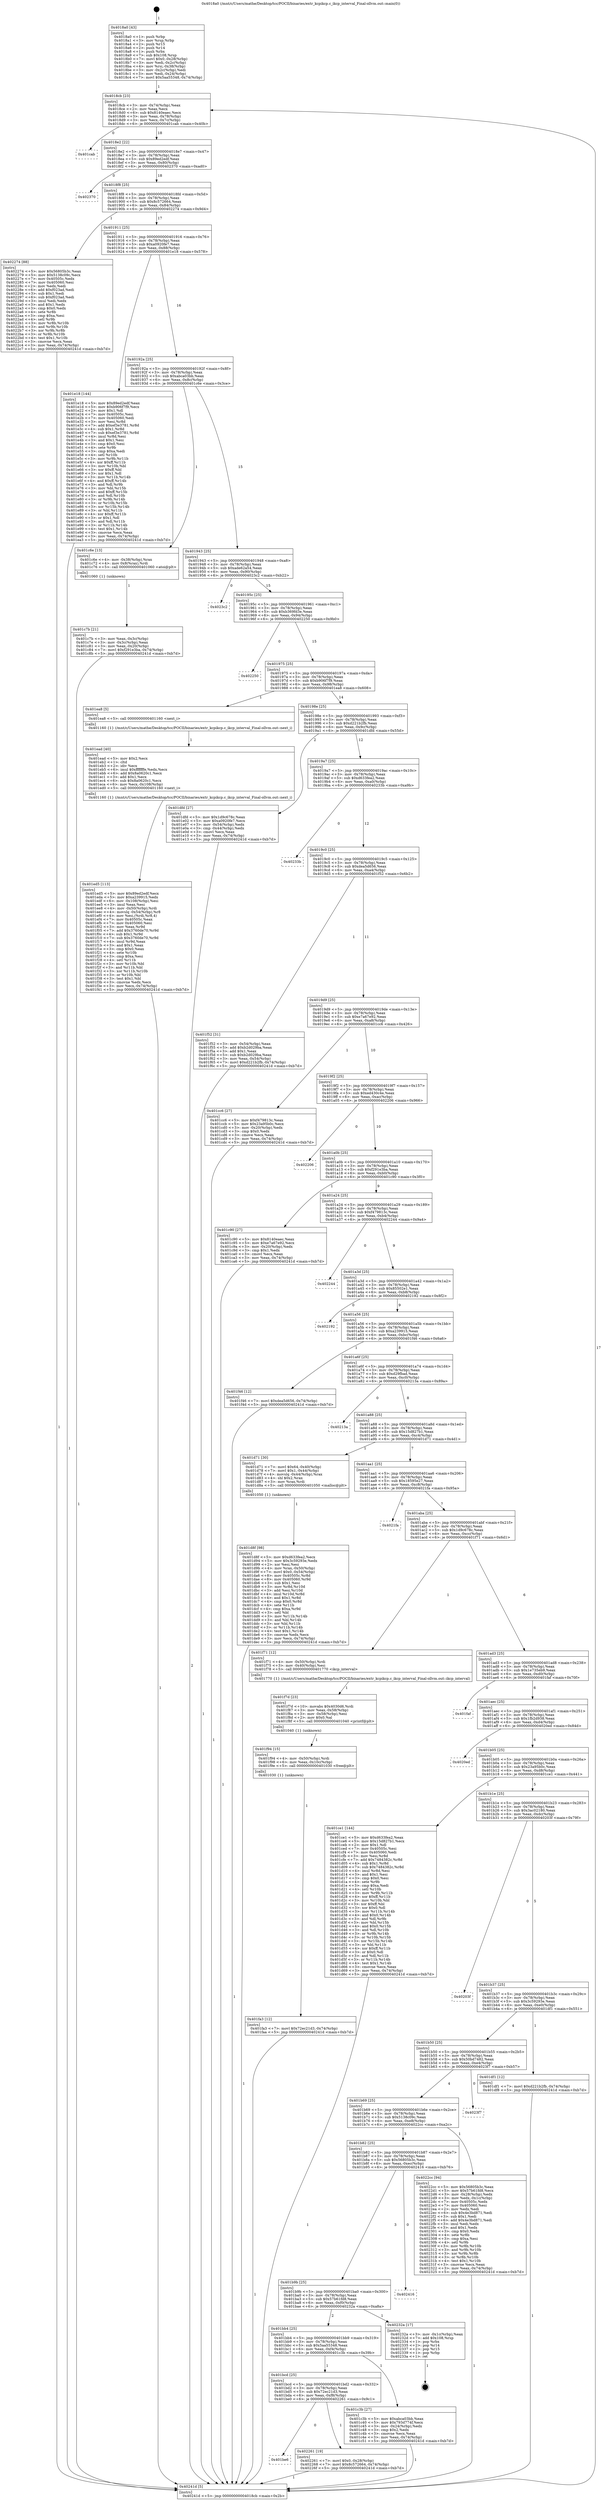 digraph "0x4018a0" {
  label = "0x4018a0 (/mnt/c/Users/mathe/Desktop/tcc/POCII/binaries/extr_kcpikcp.c_ikcp_interval_Final-ollvm.out::main(0))"
  labelloc = "t"
  node[shape=record]

  Entry [label="",width=0.3,height=0.3,shape=circle,fillcolor=black,style=filled]
  "0x4018cb" [label="{
     0x4018cb [23]\l
     | [instrs]\l
     &nbsp;&nbsp;0x4018cb \<+3\>: mov -0x74(%rbp),%eax\l
     &nbsp;&nbsp;0x4018ce \<+2\>: mov %eax,%ecx\l
     &nbsp;&nbsp;0x4018d0 \<+6\>: sub $0x8140eaec,%ecx\l
     &nbsp;&nbsp;0x4018d6 \<+3\>: mov %eax,-0x78(%rbp)\l
     &nbsp;&nbsp;0x4018d9 \<+3\>: mov %ecx,-0x7c(%rbp)\l
     &nbsp;&nbsp;0x4018dc \<+6\>: je 0000000000401cab \<main+0x40b\>\l
  }"]
  "0x401cab" [label="{
     0x401cab\l
  }", style=dashed]
  "0x4018e2" [label="{
     0x4018e2 [22]\l
     | [instrs]\l
     &nbsp;&nbsp;0x4018e2 \<+5\>: jmp 00000000004018e7 \<main+0x47\>\l
     &nbsp;&nbsp;0x4018e7 \<+3\>: mov -0x78(%rbp),%eax\l
     &nbsp;&nbsp;0x4018ea \<+5\>: sub $0x89ed2edf,%eax\l
     &nbsp;&nbsp;0x4018ef \<+3\>: mov %eax,-0x80(%rbp)\l
     &nbsp;&nbsp;0x4018f2 \<+6\>: je 0000000000402370 \<main+0xad0\>\l
  }"]
  Exit [label="",width=0.3,height=0.3,shape=circle,fillcolor=black,style=filled,peripheries=2]
  "0x402370" [label="{
     0x402370\l
  }", style=dashed]
  "0x4018f8" [label="{
     0x4018f8 [25]\l
     | [instrs]\l
     &nbsp;&nbsp;0x4018f8 \<+5\>: jmp 00000000004018fd \<main+0x5d\>\l
     &nbsp;&nbsp;0x4018fd \<+3\>: mov -0x78(%rbp),%eax\l
     &nbsp;&nbsp;0x401900 \<+5\>: sub $0x8c572664,%eax\l
     &nbsp;&nbsp;0x401905 \<+6\>: mov %eax,-0x84(%rbp)\l
     &nbsp;&nbsp;0x40190b \<+6\>: je 0000000000402274 \<main+0x9d4\>\l
  }"]
  "0x401be6" [label="{
     0x401be6\l
  }", style=dashed]
  "0x402274" [label="{
     0x402274 [88]\l
     | [instrs]\l
     &nbsp;&nbsp;0x402274 \<+5\>: mov $0x56805b3c,%eax\l
     &nbsp;&nbsp;0x402279 \<+5\>: mov $0x5138c09c,%ecx\l
     &nbsp;&nbsp;0x40227e \<+7\>: mov 0x40505c,%edx\l
     &nbsp;&nbsp;0x402285 \<+7\>: mov 0x405060,%esi\l
     &nbsp;&nbsp;0x40228c \<+2\>: mov %edx,%edi\l
     &nbsp;&nbsp;0x40228e \<+6\>: add $0xf023ad,%edi\l
     &nbsp;&nbsp;0x402294 \<+3\>: sub $0x1,%edi\l
     &nbsp;&nbsp;0x402297 \<+6\>: sub $0xf023ad,%edi\l
     &nbsp;&nbsp;0x40229d \<+3\>: imul %edi,%edx\l
     &nbsp;&nbsp;0x4022a0 \<+3\>: and $0x1,%edx\l
     &nbsp;&nbsp;0x4022a3 \<+3\>: cmp $0x0,%edx\l
     &nbsp;&nbsp;0x4022a6 \<+4\>: sete %r8b\l
     &nbsp;&nbsp;0x4022aa \<+3\>: cmp $0xa,%esi\l
     &nbsp;&nbsp;0x4022ad \<+4\>: setl %r9b\l
     &nbsp;&nbsp;0x4022b1 \<+3\>: mov %r8b,%r10b\l
     &nbsp;&nbsp;0x4022b4 \<+3\>: and %r9b,%r10b\l
     &nbsp;&nbsp;0x4022b7 \<+3\>: xor %r9b,%r8b\l
     &nbsp;&nbsp;0x4022ba \<+3\>: or %r8b,%r10b\l
     &nbsp;&nbsp;0x4022bd \<+4\>: test $0x1,%r10b\l
     &nbsp;&nbsp;0x4022c1 \<+3\>: cmovne %ecx,%eax\l
     &nbsp;&nbsp;0x4022c4 \<+3\>: mov %eax,-0x74(%rbp)\l
     &nbsp;&nbsp;0x4022c7 \<+5\>: jmp 000000000040241d \<main+0xb7d\>\l
  }"]
  "0x401911" [label="{
     0x401911 [25]\l
     | [instrs]\l
     &nbsp;&nbsp;0x401911 \<+5\>: jmp 0000000000401916 \<main+0x76\>\l
     &nbsp;&nbsp;0x401916 \<+3\>: mov -0x78(%rbp),%eax\l
     &nbsp;&nbsp;0x401919 \<+5\>: sub $0xa0920fe7,%eax\l
     &nbsp;&nbsp;0x40191e \<+6\>: mov %eax,-0x88(%rbp)\l
     &nbsp;&nbsp;0x401924 \<+6\>: je 0000000000401e18 \<main+0x578\>\l
  }"]
  "0x402261" [label="{
     0x402261 [19]\l
     | [instrs]\l
     &nbsp;&nbsp;0x402261 \<+7\>: movl $0x0,-0x28(%rbp)\l
     &nbsp;&nbsp;0x402268 \<+7\>: movl $0x8c572664,-0x74(%rbp)\l
     &nbsp;&nbsp;0x40226f \<+5\>: jmp 000000000040241d \<main+0xb7d\>\l
  }"]
  "0x401e18" [label="{
     0x401e18 [144]\l
     | [instrs]\l
     &nbsp;&nbsp;0x401e18 \<+5\>: mov $0x89ed2edf,%eax\l
     &nbsp;&nbsp;0x401e1d \<+5\>: mov $0xb906f7f9,%ecx\l
     &nbsp;&nbsp;0x401e22 \<+2\>: mov $0x1,%dl\l
     &nbsp;&nbsp;0x401e24 \<+7\>: mov 0x40505c,%esi\l
     &nbsp;&nbsp;0x401e2b \<+7\>: mov 0x405060,%edi\l
     &nbsp;&nbsp;0x401e32 \<+3\>: mov %esi,%r8d\l
     &nbsp;&nbsp;0x401e35 \<+7\>: add $0xef3e3781,%r8d\l
     &nbsp;&nbsp;0x401e3c \<+4\>: sub $0x1,%r8d\l
     &nbsp;&nbsp;0x401e40 \<+7\>: sub $0xef3e3781,%r8d\l
     &nbsp;&nbsp;0x401e47 \<+4\>: imul %r8d,%esi\l
     &nbsp;&nbsp;0x401e4b \<+3\>: and $0x1,%esi\l
     &nbsp;&nbsp;0x401e4e \<+3\>: cmp $0x0,%esi\l
     &nbsp;&nbsp;0x401e51 \<+4\>: sete %r9b\l
     &nbsp;&nbsp;0x401e55 \<+3\>: cmp $0xa,%edi\l
     &nbsp;&nbsp;0x401e58 \<+4\>: setl %r10b\l
     &nbsp;&nbsp;0x401e5c \<+3\>: mov %r9b,%r11b\l
     &nbsp;&nbsp;0x401e5f \<+4\>: xor $0xff,%r11b\l
     &nbsp;&nbsp;0x401e63 \<+3\>: mov %r10b,%bl\l
     &nbsp;&nbsp;0x401e66 \<+3\>: xor $0xff,%bl\l
     &nbsp;&nbsp;0x401e69 \<+3\>: xor $0x1,%dl\l
     &nbsp;&nbsp;0x401e6c \<+3\>: mov %r11b,%r14b\l
     &nbsp;&nbsp;0x401e6f \<+4\>: and $0xff,%r14b\l
     &nbsp;&nbsp;0x401e73 \<+3\>: and %dl,%r9b\l
     &nbsp;&nbsp;0x401e76 \<+3\>: mov %bl,%r15b\l
     &nbsp;&nbsp;0x401e79 \<+4\>: and $0xff,%r15b\l
     &nbsp;&nbsp;0x401e7d \<+3\>: and %dl,%r10b\l
     &nbsp;&nbsp;0x401e80 \<+3\>: or %r9b,%r14b\l
     &nbsp;&nbsp;0x401e83 \<+3\>: or %r10b,%r15b\l
     &nbsp;&nbsp;0x401e86 \<+3\>: xor %r15b,%r14b\l
     &nbsp;&nbsp;0x401e89 \<+3\>: or %bl,%r11b\l
     &nbsp;&nbsp;0x401e8c \<+4\>: xor $0xff,%r11b\l
     &nbsp;&nbsp;0x401e90 \<+3\>: or $0x1,%dl\l
     &nbsp;&nbsp;0x401e93 \<+3\>: and %dl,%r11b\l
     &nbsp;&nbsp;0x401e96 \<+3\>: or %r11b,%r14b\l
     &nbsp;&nbsp;0x401e99 \<+4\>: test $0x1,%r14b\l
     &nbsp;&nbsp;0x401e9d \<+3\>: cmovne %ecx,%eax\l
     &nbsp;&nbsp;0x401ea0 \<+3\>: mov %eax,-0x74(%rbp)\l
     &nbsp;&nbsp;0x401ea3 \<+5\>: jmp 000000000040241d \<main+0xb7d\>\l
  }"]
  "0x40192a" [label="{
     0x40192a [25]\l
     | [instrs]\l
     &nbsp;&nbsp;0x40192a \<+5\>: jmp 000000000040192f \<main+0x8f\>\l
     &nbsp;&nbsp;0x40192f \<+3\>: mov -0x78(%rbp),%eax\l
     &nbsp;&nbsp;0x401932 \<+5\>: sub $0xabca03bb,%eax\l
     &nbsp;&nbsp;0x401937 \<+6\>: mov %eax,-0x8c(%rbp)\l
     &nbsp;&nbsp;0x40193d \<+6\>: je 0000000000401c6e \<main+0x3ce\>\l
  }"]
  "0x401fa3" [label="{
     0x401fa3 [12]\l
     | [instrs]\l
     &nbsp;&nbsp;0x401fa3 \<+7\>: movl $0x72ec21d3,-0x74(%rbp)\l
     &nbsp;&nbsp;0x401faa \<+5\>: jmp 000000000040241d \<main+0xb7d\>\l
  }"]
  "0x401c6e" [label="{
     0x401c6e [13]\l
     | [instrs]\l
     &nbsp;&nbsp;0x401c6e \<+4\>: mov -0x38(%rbp),%rax\l
     &nbsp;&nbsp;0x401c72 \<+4\>: mov 0x8(%rax),%rdi\l
     &nbsp;&nbsp;0x401c76 \<+5\>: call 0000000000401060 \<atoi@plt\>\l
     | [calls]\l
     &nbsp;&nbsp;0x401060 \{1\} (unknown)\l
  }"]
  "0x401943" [label="{
     0x401943 [25]\l
     | [instrs]\l
     &nbsp;&nbsp;0x401943 \<+5\>: jmp 0000000000401948 \<main+0xa8\>\l
     &nbsp;&nbsp;0x401948 \<+3\>: mov -0x78(%rbp),%eax\l
     &nbsp;&nbsp;0x40194b \<+5\>: sub $0xade62a54,%eax\l
     &nbsp;&nbsp;0x401950 \<+6\>: mov %eax,-0x90(%rbp)\l
     &nbsp;&nbsp;0x401956 \<+6\>: je 00000000004023c2 \<main+0xb22\>\l
  }"]
  "0x401f94" [label="{
     0x401f94 [15]\l
     | [instrs]\l
     &nbsp;&nbsp;0x401f94 \<+4\>: mov -0x50(%rbp),%rdi\l
     &nbsp;&nbsp;0x401f98 \<+6\>: mov %eax,-0x10c(%rbp)\l
     &nbsp;&nbsp;0x401f9e \<+5\>: call 0000000000401030 \<free@plt\>\l
     | [calls]\l
     &nbsp;&nbsp;0x401030 \{1\} (unknown)\l
  }"]
  "0x4023c2" [label="{
     0x4023c2\l
  }", style=dashed]
  "0x40195c" [label="{
     0x40195c [25]\l
     | [instrs]\l
     &nbsp;&nbsp;0x40195c \<+5\>: jmp 0000000000401961 \<main+0xc1\>\l
     &nbsp;&nbsp;0x401961 \<+3\>: mov -0x78(%rbp),%eax\l
     &nbsp;&nbsp;0x401964 \<+5\>: sub $0xb369fd3e,%eax\l
     &nbsp;&nbsp;0x401969 \<+6\>: mov %eax,-0x94(%rbp)\l
     &nbsp;&nbsp;0x40196f \<+6\>: je 0000000000402250 \<main+0x9b0\>\l
  }"]
  "0x401f7d" [label="{
     0x401f7d [23]\l
     | [instrs]\l
     &nbsp;&nbsp;0x401f7d \<+10\>: movabs $0x4030d6,%rdi\l
     &nbsp;&nbsp;0x401f87 \<+3\>: mov %eax,-0x58(%rbp)\l
     &nbsp;&nbsp;0x401f8a \<+3\>: mov -0x58(%rbp),%esi\l
     &nbsp;&nbsp;0x401f8d \<+2\>: mov $0x0,%al\l
     &nbsp;&nbsp;0x401f8f \<+5\>: call 0000000000401040 \<printf@plt\>\l
     | [calls]\l
     &nbsp;&nbsp;0x401040 \{1\} (unknown)\l
  }"]
  "0x402250" [label="{
     0x402250\l
  }", style=dashed]
  "0x401975" [label="{
     0x401975 [25]\l
     | [instrs]\l
     &nbsp;&nbsp;0x401975 \<+5\>: jmp 000000000040197a \<main+0xda\>\l
     &nbsp;&nbsp;0x40197a \<+3\>: mov -0x78(%rbp),%eax\l
     &nbsp;&nbsp;0x40197d \<+5\>: sub $0xb906f7f9,%eax\l
     &nbsp;&nbsp;0x401982 \<+6\>: mov %eax,-0x98(%rbp)\l
     &nbsp;&nbsp;0x401988 \<+6\>: je 0000000000401ea8 \<main+0x608\>\l
  }"]
  "0x401ed5" [label="{
     0x401ed5 [113]\l
     | [instrs]\l
     &nbsp;&nbsp;0x401ed5 \<+5\>: mov $0x89ed2edf,%ecx\l
     &nbsp;&nbsp;0x401eda \<+5\>: mov $0xa239915,%edx\l
     &nbsp;&nbsp;0x401edf \<+6\>: mov -0x108(%rbp),%esi\l
     &nbsp;&nbsp;0x401ee5 \<+3\>: imul %eax,%esi\l
     &nbsp;&nbsp;0x401ee8 \<+4\>: mov -0x50(%rbp),%rdi\l
     &nbsp;&nbsp;0x401eec \<+4\>: movslq -0x54(%rbp),%r8\l
     &nbsp;&nbsp;0x401ef0 \<+4\>: mov %esi,(%rdi,%r8,4)\l
     &nbsp;&nbsp;0x401ef4 \<+7\>: mov 0x40505c,%eax\l
     &nbsp;&nbsp;0x401efb \<+7\>: mov 0x405060,%esi\l
     &nbsp;&nbsp;0x401f02 \<+3\>: mov %eax,%r9d\l
     &nbsp;&nbsp;0x401f05 \<+7\>: add $0x3760de70,%r9d\l
     &nbsp;&nbsp;0x401f0c \<+4\>: sub $0x1,%r9d\l
     &nbsp;&nbsp;0x401f10 \<+7\>: sub $0x3760de70,%r9d\l
     &nbsp;&nbsp;0x401f17 \<+4\>: imul %r9d,%eax\l
     &nbsp;&nbsp;0x401f1b \<+3\>: and $0x1,%eax\l
     &nbsp;&nbsp;0x401f1e \<+3\>: cmp $0x0,%eax\l
     &nbsp;&nbsp;0x401f21 \<+4\>: sete %r10b\l
     &nbsp;&nbsp;0x401f25 \<+3\>: cmp $0xa,%esi\l
     &nbsp;&nbsp;0x401f28 \<+4\>: setl %r11b\l
     &nbsp;&nbsp;0x401f2c \<+3\>: mov %r10b,%bl\l
     &nbsp;&nbsp;0x401f2f \<+3\>: and %r11b,%bl\l
     &nbsp;&nbsp;0x401f32 \<+3\>: xor %r11b,%r10b\l
     &nbsp;&nbsp;0x401f35 \<+3\>: or %r10b,%bl\l
     &nbsp;&nbsp;0x401f38 \<+3\>: test $0x1,%bl\l
     &nbsp;&nbsp;0x401f3b \<+3\>: cmovne %edx,%ecx\l
     &nbsp;&nbsp;0x401f3e \<+3\>: mov %ecx,-0x74(%rbp)\l
     &nbsp;&nbsp;0x401f41 \<+5\>: jmp 000000000040241d \<main+0xb7d\>\l
  }"]
  "0x401ea8" [label="{
     0x401ea8 [5]\l
     | [instrs]\l
     &nbsp;&nbsp;0x401ea8 \<+5\>: call 0000000000401160 \<next_i\>\l
     | [calls]\l
     &nbsp;&nbsp;0x401160 \{1\} (/mnt/c/Users/mathe/Desktop/tcc/POCII/binaries/extr_kcpikcp.c_ikcp_interval_Final-ollvm.out::next_i)\l
  }"]
  "0x40198e" [label="{
     0x40198e [25]\l
     | [instrs]\l
     &nbsp;&nbsp;0x40198e \<+5\>: jmp 0000000000401993 \<main+0xf3\>\l
     &nbsp;&nbsp;0x401993 \<+3\>: mov -0x78(%rbp),%eax\l
     &nbsp;&nbsp;0x401996 \<+5\>: sub $0xd221b2fb,%eax\l
     &nbsp;&nbsp;0x40199b \<+6\>: mov %eax,-0x9c(%rbp)\l
     &nbsp;&nbsp;0x4019a1 \<+6\>: je 0000000000401dfd \<main+0x55d\>\l
  }"]
  "0x401ead" [label="{
     0x401ead [40]\l
     | [instrs]\l
     &nbsp;&nbsp;0x401ead \<+5\>: mov $0x2,%ecx\l
     &nbsp;&nbsp;0x401eb2 \<+1\>: cltd\l
     &nbsp;&nbsp;0x401eb3 \<+2\>: idiv %ecx\l
     &nbsp;&nbsp;0x401eb5 \<+6\>: imul $0xfffffffe,%edx,%ecx\l
     &nbsp;&nbsp;0x401ebb \<+6\>: add $0x8a0620c1,%ecx\l
     &nbsp;&nbsp;0x401ec1 \<+3\>: add $0x1,%ecx\l
     &nbsp;&nbsp;0x401ec4 \<+6\>: sub $0x8a0620c1,%ecx\l
     &nbsp;&nbsp;0x401eca \<+6\>: mov %ecx,-0x108(%rbp)\l
     &nbsp;&nbsp;0x401ed0 \<+5\>: call 0000000000401160 \<next_i\>\l
     | [calls]\l
     &nbsp;&nbsp;0x401160 \{1\} (/mnt/c/Users/mathe/Desktop/tcc/POCII/binaries/extr_kcpikcp.c_ikcp_interval_Final-ollvm.out::next_i)\l
  }"]
  "0x401dfd" [label="{
     0x401dfd [27]\l
     | [instrs]\l
     &nbsp;&nbsp;0x401dfd \<+5\>: mov $0x1d9c678c,%eax\l
     &nbsp;&nbsp;0x401e02 \<+5\>: mov $0xa0920fe7,%ecx\l
     &nbsp;&nbsp;0x401e07 \<+3\>: mov -0x54(%rbp),%edx\l
     &nbsp;&nbsp;0x401e0a \<+3\>: cmp -0x44(%rbp),%edx\l
     &nbsp;&nbsp;0x401e0d \<+3\>: cmovl %ecx,%eax\l
     &nbsp;&nbsp;0x401e10 \<+3\>: mov %eax,-0x74(%rbp)\l
     &nbsp;&nbsp;0x401e13 \<+5\>: jmp 000000000040241d \<main+0xb7d\>\l
  }"]
  "0x4019a7" [label="{
     0x4019a7 [25]\l
     | [instrs]\l
     &nbsp;&nbsp;0x4019a7 \<+5\>: jmp 00000000004019ac \<main+0x10c\>\l
     &nbsp;&nbsp;0x4019ac \<+3\>: mov -0x78(%rbp),%eax\l
     &nbsp;&nbsp;0x4019af \<+5\>: sub $0xd633fea2,%eax\l
     &nbsp;&nbsp;0x4019b4 \<+6\>: mov %eax,-0xa0(%rbp)\l
     &nbsp;&nbsp;0x4019ba \<+6\>: je 000000000040233b \<main+0xa9b\>\l
  }"]
  "0x401d8f" [label="{
     0x401d8f [98]\l
     | [instrs]\l
     &nbsp;&nbsp;0x401d8f \<+5\>: mov $0xd633fea2,%ecx\l
     &nbsp;&nbsp;0x401d94 \<+5\>: mov $0x3c59293e,%edx\l
     &nbsp;&nbsp;0x401d99 \<+2\>: xor %esi,%esi\l
     &nbsp;&nbsp;0x401d9b \<+4\>: mov %rax,-0x50(%rbp)\l
     &nbsp;&nbsp;0x401d9f \<+7\>: movl $0x0,-0x54(%rbp)\l
     &nbsp;&nbsp;0x401da6 \<+8\>: mov 0x40505c,%r8d\l
     &nbsp;&nbsp;0x401dae \<+8\>: mov 0x405060,%r9d\l
     &nbsp;&nbsp;0x401db6 \<+3\>: sub $0x1,%esi\l
     &nbsp;&nbsp;0x401db9 \<+3\>: mov %r8d,%r10d\l
     &nbsp;&nbsp;0x401dbc \<+3\>: add %esi,%r10d\l
     &nbsp;&nbsp;0x401dbf \<+4\>: imul %r10d,%r8d\l
     &nbsp;&nbsp;0x401dc3 \<+4\>: and $0x1,%r8d\l
     &nbsp;&nbsp;0x401dc7 \<+4\>: cmp $0x0,%r8d\l
     &nbsp;&nbsp;0x401dcb \<+4\>: sete %r11b\l
     &nbsp;&nbsp;0x401dcf \<+4\>: cmp $0xa,%r9d\l
     &nbsp;&nbsp;0x401dd3 \<+3\>: setl %bl\l
     &nbsp;&nbsp;0x401dd6 \<+3\>: mov %r11b,%r14b\l
     &nbsp;&nbsp;0x401dd9 \<+3\>: and %bl,%r14b\l
     &nbsp;&nbsp;0x401ddc \<+3\>: xor %bl,%r11b\l
     &nbsp;&nbsp;0x401ddf \<+3\>: or %r11b,%r14b\l
     &nbsp;&nbsp;0x401de2 \<+4\>: test $0x1,%r14b\l
     &nbsp;&nbsp;0x401de6 \<+3\>: cmovne %edx,%ecx\l
     &nbsp;&nbsp;0x401de9 \<+3\>: mov %ecx,-0x74(%rbp)\l
     &nbsp;&nbsp;0x401dec \<+5\>: jmp 000000000040241d \<main+0xb7d\>\l
  }"]
  "0x40233b" [label="{
     0x40233b\l
  }", style=dashed]
  "0x4019c0" [label="{
     0x4019c0 [25]\l
     | [instrs]\l
     &nbsp;&nbsp;0x4019c0 \<+5\>: jmp 00000000004019c5 \<main+0x125\>\l
     &nbsp;&nbsp;0x4019c5 \<+3\>: mov -0x78(%rbp),%eax\l
     &nbsp;&nbsp;0x4019c8 \<+5\>: sub $0xdea5d656,%eax\l
     &nbsp;&nbsp;0x4019cd \<+6\>: mov %eax,-0xa4(%rbp)\l
     &nbsp;&nbsp;0x4019d3 \<+6\>: je 0000000000401f52 \<main+0x6b2\>\l
  }"]
  "0x401c7b" [label="{
     0x401c7b [21]\l
     | [instrs]\l
     &nbsp;&nbsp;0x401c7b \<+3\>: mov %eax,-0x3c(%rbp)\l
     &nbsp;&nbsp;0x401c7e \<+3\>: mov -0x3c(%rbp),%eax\l
     &nbsp;&nbsp;0x401c81 \<+3\>: mov %eax,-0x20(%rbp)\l
     &nbsp;&nbsp;0x401c84 \<+7\>: movl $0xf291e3ba,-0x74(%rbp)\l
     &nbsp;&nbsp;0x401c8b \<+5\>: jmp 000000000040241d \<main+0xb7d\>\l
  }"]
  "0x401f52" [label="{
     0x401f52 [31]\l
     | [instrs]\l
     &nbsp;&nbsp;0x401f52 \<+3\>: mov -0x54(%rbp),%eax\l
     &nbsp;&nbsp;0x401f55 \<+5\>: add $0xb2d029ba,%eax\l
     &nbsp;&nbsp;0x401f5a \<+3\>: add $0x1,%eax\l
     &nbsp;&nbsp;0x401f5d \<+5\>: sub $0xb2d029ba,%eax\l
     &nbsp;&nbsp;0x401f62 \<+3\>: mov %eax,-0x54(%rbp)\l
     &nbsp;&nbsp;0x401f65 \<+7\>: movl $0xd221b2fb,-0x74(%rbp)\l
     &nbsp;&nbsp;0x401f6c \<+5\>: jmp 000000000040241d \<main+0xb7d\>\l
  }"]
  "0x4019d9" [label="{
     0x4019d9 [25]\l
     | [instrs]\l
     &nbsp;&nbsp;0x4019d9 \<+5\>: jmp 00000000004019de \<main+0x13e\>\l
     &nbsp;&nbsp;0x4019de \<+3\>: mov -0x78(%rbp),%eax\l
     &nbsp;&nbsp;0x4019e1 \<+5\>: sub $0xe7a67e92,%eax\l
     &nbsp;&nbsp;0x4019e6 \<+6\>: mov %eax,-0xa8(%rbp)\l
     &nbsp;&nbsp;0x4019ec \<+6\>: je 0000000000401cc6 \<main+0x426\>\l
  }"]
  "0x4018a0" [label="{
     0x4018a0 [43]\l
     | [instrs]\l
     &nbsp;&nbsp;0x4018a0 \<+1\>: push %rbp\l
     &nbsp;&nbsp;0x4018a1 \<+3\>: mov %rsp,%rbp\l
     &nbsp;&nbsp;0x4018a4 \<+2\>: push %r15\l
     &nbsp;&nbsp;0x4018a6 \<+2\>: push %r14\l
     &nbsp;&nbsp;0x4018a8 \<+1\>: push %rbx\l
     &nbsp;&nbsp;0x4018a9 \<+7\>: sub $0x108,%rsp\l
     &nbsp;&nbsp;0x4018b0 \<+7\>: movl $0x0,-0x28(%rbp)\l
     &nbsp;&nbsp;0x4018b7 \<+3\>: mov %edi,-0x2c(%rbp)\l
     &nbsp;&nbsp;0x4018ba \<+4\>: mov %rsi,-0x38(%rbp)\l
     &nbsp;&nbsp;0x4018be \<+3\>: mov -0x2c(%rbp),%edi\l
     &nbsp;&nbsp;0x4018c1 \<+3\>: mov %edi,-0x24(%rbp)\l
     &nbsp;&nbsp;0x4018c4 \<+7\>: movl $0x5aa55348,-0x74(%rbp)\l
  }"]
  "0x401cc6" [label="{
     0x401cc6 [27]\l
     | [instrs]\l
     &nbsp;&nbsp;0x401cc6 \<+5\>: mov $0xf479813c,%eax\l
     &nbsp;&nbsp;0x401ccb \<+5\>: mov $0x23a95b0c,%ecx\l
     &nbsp;&nbsp;0x401cd0 \<+3\>: mov -0x20(%rbp),%edx\l
     &nbsp;&nbsp;0x401cd3 \<+3\>: cmp $0x0,%edx\l
     &nbsp;&nbsp;0x401cd6 \<+3\>: cmove %ecx,%eax\l
     &nbsp;&nbsp;0x401cd9 \<+3\>: mov %eax,-0x74(%rbp)\l
     &nbsp;&nbsp;0x401cdc \<+5\>: jmp 000000000040241d \<main+0xb7d\>\l
  }"]
  "0x4019f2" [label="{
     0x4019f2 [25]\l
     | [instrs]\l
     &nbsp;&nbsp;0x4019f2 \<+5\>: jmp 00000000004019f7 \<main+0x157\>\l
     &nbsp;&nbsp;0x4019f7 \<+3\>: mov -0x78(%rbp),%eax\l
     &nbsp;&nbsp;0x4019fa \<+5\>: sub $0xed430c4e,%eax\l
     &nbsp;&nbsp;0x4019ff \<+6\>: mov %eax,-0xac(%rbp)\l
     &nbsp;&nbsp;0x401a05 \<+6\>: je 0000000000402206 \<main+0x966\>\l
  }"]
  "0x40241d" [label="{
     0x40241d [5]\l
     | [instrs]\l
     &nbsp;&nbsp;0x40241d \<+5\>: jmp 00000000004018cb \<main+0x2b\>\l
  }"]
  "0x402206" [label="{
     0x402206\l
  }", style=dashed]
  "0x401a0b" [label="{
     0x401a0b [25]\l
     | [instrs]\l
     &nbsp;&nbsp;0x401a0b \<+5\>: jmp 0000000000401a10 \<main+0x170\>\l
     &nbsp;&nbsp;0x401a10 \<+3\>: mov -0x78(%rbp),%eax\l
     &nbsp;&nbsp;0x401a13 \<+5\>: sub $0xf291e3ba,%eax\l
     &nbsp;&nbsp;0x401a18 \<+6\>: mov %eax,-0xb0(%rbp)\l
     &nbsp;&nbsp;0x401a1e \<+6\>: je 0000000000401c90 \<main+0x3f0\>\l
  }"]
  "0x401bcd" [label="{
     0x401bcd [25]\l
     | [instrs]\l
     &nbsp;&nbsp;0x401bcd \<+5\>: jmp 0000000000401bd2 \<main+0x332\>\l
     &nbsp;&nbsp;0x401bd2 \<+3\>: mov -0x78(%rbp),%eax\l
     &nbsp;&nbsp;0x401bd5 \<+5\>: sub $0x72ec21d3,%eax\l
     &nbsp;&nbsp;0x401bda \<+6\>: mov %eax,-0xf8(%rbp)\l
     &nbsp;&nbsp;0x401be0 \<+6\>: je 0000000000402261 \<main+0x9c1\>\l
  }"]
  "0x401c90" [label="{
     0x401c90 [27]\l
     | [instrs]\l
     &nbsp;&nbsp;0x401c90 \<+5\>: mov $0x8140eaec,%eax\l
     &nbsp;&nbsp;0x401c95 \<+5\>: mov $0xe7a67e92,%ecx\l
     &nbsp;&nbsp;0x401c9a \<+3\>: mov -0x20(%rbp),%edx\l
     &nbsp;&nbsp;0x401c9d \<+3\>: cmp $0x1,%edx\l
     &nbsp;&nbsp;0x401ca0 \<+3\>: cmovl %ecx,%eax\l
     &nbsp;&nbsp;0x401ca3 \<+3\>: mov %eax,-0x74(%rbp)\l
     &nbsp;&nbsp;0x401ca6 \<+5\>: jmp 000000000040241d \<main+0xb7d\>\l
  }"]
  "0x401a24" [label="{
     0x401a24 [25]\l
     | [instrs]\l
     &nbsp;&nbsp;0x401a24 \<+5\>: jmp 0000000000401a29 \<main+0x189\>\l
     &nbsp;&nbsp;0x401a29 \<+3\>: mov -0x78(%rbp),%eax\l
     &nbsp;&nbsp;0x401a2c \<+5\>: sub $0xf479813c,%eax\l
     &nbsp;&nbsp;0x401a31 \<+6\>: mov %eax,-0xb4(%rbp)\l
     &nbsp;&nbsp;0x401a37 \<+6\>: je 0000000000402244 \<main+0x9a4\>\l
  }"]
  "0x401c3b" [label="{
     0x401c3b [27]\l
     | [instrs]\l
     &nbsp;&nbsp;0x401c3b \<+5\>: mov $0xabca03bb,%eax\l
     &nbsp;&nbsp;0x401c40 \<+5\>: mov $0x793d774f,%ecx\l
     &nbsp;&nbsp;0x401c45 \<+3\>: mov -0x24(%rbp),%edx\l
     &nbsp;&nbsp;0x401c48 \<+3\>: cmp $0x2,%edx\l
     &nbsp;&nbsp;0x401c4b \<+3\>: cmovne %ecx,%eax\l
     &nbsp;&nbsp;0x401c4e \<+3\>: mov %eax,-0x74(%rbp)\l
     &nbsp;&nbsp;0x401c51 \<+5\>: jmp 000000000040241d \<main+0xb7d\>\l
  }"]
  "0x402244" [label="{
     0x402244\l
  }", style=dashed]
  "0x401a3d" [label="{
     0x401a3d [25]\l
     | [instrs]\l
     &nbsp;&nbsp;0x401a3d \<+5\>: jmp 0000000000401a42 \<main+0x1a2\>\l
     &nbsp;&nbsp;0x401a42 \<+3\>: mov -0x78(%rbp),%eax\l
     &nbsp;&nbsp;0x401a45 \<+5\>: sub $0x85502e1,%eax\l
     &nbsp;&nbsp;0x401a4a \<+6\>: mov %eax,-0xb8(%rbp)\l
     &nbsp;&nbsp;0x401a50 \<+6\>: je 0000000000402192 \<main+0x8f2\>\l
  }"]
  "0x401bb4" [label="{
     0x401bb4 [25]\l
     | [instrs]\l
     &nbsp;&nbsp;0x401bb4 \<+5\>: jmp 0000000000401bb9 \<main+0x319\>\l
     &nbsp;&nbsp;0x401bb9 \<+3\>: mov -0x78(%rbp),%eax\l
     &nbsp;&nbsp;0x401bbc \<+5\>: sub $0x5aa55348,%eax\l
     &nbsp;&nbsp;0x401bc1 \<+6\>: mov %eax,-0xf4(%rbp)\l
     &nbsp;&nbsp;0x401bc7 \<+6\>: je 0000000000401c3b \<main+0x39b\>\l
  }"]
  "0x402192" [label="{
     0x402192\l
  }", style=dashed]
  "0x401a56" [label="{
     0x401a56 [25]\l
     | [instrs]\l
     &nbsp;&nbsp;0x401a56 \<+5\>: jmp 0000000000401a5b \<main+0x1bb\>\l
     &nbsp;&nbsp;0x401a5b \<+3\>: mov -0x78(%rbp),%eax\l
     &nbsp;&nbsp;0x401a5e \<+5\>: sub $0xa239915,%eax\l
     &nbsp;&nbsp;0x401a63 \<+6\>: mov %eax,-0xbc(%rbp)\l
     &nbsp;&nbsp;0x401a69 \<+6\>: je 0000000000401f46 \<main+0x6a6\>\l
  }"]
  "0x40232a" [label="{
     0x40232a [17]\l
     | [instrs]\l
     &nbsp;&nbsp;0x40232a \<+3\>: mov -0x1c(%rbp),%eax\l
     &nbsp;&nbsp;0x40232d \<+7\>: add $0x108,%rsp\l
     &nbsp;&nbsp;0x402334 \<+1\>: pop %rbx\l
     &nbsp;&nbsp;0x402335 \<+2\>: pop %r14\l
     &nbsp;&nbsp;0x402337 \<+2\>: pop %r15\l
     &nbsp;&nbsp;0x402339 \<+1\>: pop %rbp\l
     &nbsp;&nbsp;0x40233a \<+1\>: ret\l
  }"]
  "0x401f46" [label="{
     0x401f46 [12]\l
     | [instrs]\l
     &nbsp;&nbsp;0x401f46 \<+7\>: movl $0xdea5d656,-0x74(%rbp)\l
     &nbsp;&nbsp;0x401f4d \<+5\>: jmp 000000000040241d \<main+0xb7d\>\l
  }"]
  "0x401a6f" [label="{
     0x401a6f [25]\l
     | [instrs]\l
     &nbsp;&nbsp;0x401a6f \<+5\>: jmp 0000000000401a74 \<main+0x1d4\>\l
     &nbsp;&nbsp;0x401a74 \<+3\>: mov -0x78(%rbp),%eax\l
     &nbsp;&nbsp;0x401a77 \<+5\>: sub $0xd29fbad,%eax\l
     &nbsp;&nbsp;0x401a7c \<+6\>: mov %eax,-0xc0(%rbp)\l
     &nbsp;&nbsp;0x401a82 \<+6\>: je 000000000040213a \<main+0x89a\>\l
  }"]
  "0x401b9b" [label="{
     0x401b9b [25]\l
     | [instrs]\l
     &nbsp;&nbsp;0x401b9b \<+5\>: jmp 0000000000401ba0 \<main+0x300\>\l
     &nbsp;&nbsp;0x401ba0 \<+3\>: mov -0x78(%rbp),%eax\l
     &nbsp;&nbsp;0x401ba3 \<+5\>: sub $0x57b61fd8,%eax\l
     &nbsp;&nbsp;0x401ba8 \<+6\>: mov %eax,-0xf0(%rbp)\l
     &nbsp;&nbsp;0x401bae \<+6\>: je 000000000040232a \<main+0xa8a\>\l
  }"]
  "0x40213a" [label="{
     0x40213a\l
  }", style=dashed]
  "0x401a88" [label="{
     0x401a88 [25]\l
     | [instrs]\l
     &nbsp;&nbsp;0x401a88 \<+5\>: jmp 0000000000401a8d \<main+0x1ed\>\l
     &nbsp;&nbsp;0x401a8d \<+3\>: mov -0x78(%rbp),%eax\l
     &nbsp;&nbsp;0x401a90 \<+5\>: sub $0x15d827b1,%eax\l
     &nbsp;&nbsp;0x401a95 \<+6\>: mov %eax,-0xc4(%rbp)\l
     &nbsp;&nbsp;0x401a9b \<+6\>: je 0000000000401d71 \<main+0x4d1\>\l
  }"]
  "0x402416" [label="{
     0x402416\l
  }", style=dashed]
  "0x401d71" [label="{
     0x401d71 [30]\l
     | [instrs]\l
     &nbsp;&nbsp;0x401d71 \<+7\>: movl $0x64,-0x40(%rbp)\l
     &nbsp;&nbsp;0x401d78 \<+7\>: movl $0x1,-0x44(%rbp)\l
     &nbsp;&nbsp;0x401d7f \<+4\>: movslq -0x44(%rbp),%rax\l
     &nbsp;&nbsp;0x401d83 \<+4\>: shl $0x2,%rax\l
     &nbsp;&nbsp;0x401d87 \<+3\>: mov %rax,%rdi\l
     &nbsp;&nbsp;0x401d8a \<+5\>: call 0000000000401050 \<malloc@plt\>\l
     | [calls]\l
     &nbsp;&nbsp;0x401050 \{1\} (unknown)\l
  }"]
  "0x401aa1" [label="{
     0x401aa1 [25]\l
     | [instrs]\l
     &nbsp;&nbsp;0x401aa1 \<+5\>: jmp 0000000000401aa6 \<main+0x206\>\l
     &nbsp;&nbsp;0x401aa6 \<+3\>: mov -0x78(%rbp),%eax\l
     &nbsp;&nbsp;0x401aa9 \<+5\>: sub $0x18595e27,%eax\l
     &nbsp;&nbsp;0x401aae \<+6\>: mov %eax,-0xc8(%rbp)\l
     &nbsp;&nbsp;0x401ab4 \<+6\>: je 00000000004021fa \<main+0x95a\>\l
  }"]
  "0x401b82" [label="{
     0x401b82 [25]\l
     | [instrs]\l
     &nbsp;&nbsp;0x401b82 \<+5\>: jmp 0000000000401b87 \<main+0x2e7\>\l
     &nbsp;&nbsp;0x401b87 \<+3\>: mov -0x78(%rbp),%eax\l
     &nbsp;&nbsp;0x401b8a \<+5\>: sub $0x56805b3c,%eax\l
     &nbsp;&nbsp;0x401b8f \<+6\>: mov %eax,-0xec(%rbp)\l
     &nbsp;&nbsp;0x401b95 \<+6\>: je 0000000000402416 \<main+0xb76\>\l
  }"]
  "0x4021fa" [label="{
     0x4021fa\l
  }", style=dashed]
  "0x401aba" [label="{
     0x401aba [25]\l
     | [instrs]\l
     &nbsp;&nbsp;0x401aba \<+5\>: jmp 0000000000401abf \<main+0x21f\>\l
     &nbsp;&nbsp;0x401abf \<+3\>: mov -0x78(%rbp),%eax\l
     &nbsp;&nbsp;0x401ac2 \<+5\>: sub $0x1d9c678c,%eax\l
     &nbsp;&nbsp;0x401ac7 \<+6\>: mov %eax,-0xcc(%rbp)\l
     &nbsp;&nbsp;0x401acd \<+6\>: je 0000000000401f71 \<main+0x6d1\>\l
  }"]
  "0x4022cc" [label="{
     0x4022cc [94]\l
     | [instrs]\l
     &nbsp;&nbsp;0x4022cc \<+5\>: mov $0x56805b3c,%eax\l
     &nbsp;&nbsp;0x4022d1 \<+5\>: mov $0x57b61fd8,%ecx\l
     &nbsp;&nbsp;0x4022d6 \<+3\>: mov -0x28(%rbp),%edx\l
     &nbsp;&nbsp;0x4022d9 \<+3\>: mov %edx,-0x1c(%rbp)\l
     &nbsp;&nbsp;0x4022dc \<+7\>: mov 0x40505c,%edx\l
     &nbsp;&nbsp;0x4022e3 \<+7\>: mov 0x405060,%esi\l
     &nbsp;&nbsp;0x4022ea \<+2\>: mov %edx,%edi\l
     &nbsp;&nbsp;0x4022ec \<+6\>: sub $0x4e3bd871,%edi\l
     &nbsp;&nbsp;0x4022f2 \<+3\>: sub $0x1,%edi\l
     &nbsp;&nbsp;0x4022f5 \<+6\>: add $0x4e3bd871,%edi\l
     &nbsp;&nbsp;0x4022fb \<+3\>: imul %edi,%edx\l
     &nbsp;&nbsp;0x4022fe \<+3\>: and $0x1,%edx\l
     &nbsp;&nbsp;0x402301 \<+3\>: cmp $0x0,%edx\l
     &nbsp;&nbsp;0x402304 \<+4\>: sete %r8b\l
     &nbsp;&nbsp;0x402308 \<+3\>: cmp $0xa,%esi\l
     &nbsp;&nbsp;0x40230b \<+4\>: setl %r9b\l
     &nbsp;&nbsp;0x40230f \<+3\>: mov %r8b,%r10b\l
     &nbsp;&nbsp;0x402312 \<+3\>: and %r9b,%r10b\l
     &nbsp;&nbsp;0x402315 \<+3\>: xor %r9b,%r8b\l
     &nbsp;&nbsp;0x402318 \<+3\>: or %r8b,%r10b\l
     &nbsp;&nbsp;0x40231b \<+4\>: test $0x1,%r10b\l
     &nbsp;&nbsp;0x40231f \<+3\>: cmovne %ecx,%eax\l
     &nbsp;&nbsp;0x402322 \<+3\>: mov %eax,-0x74(%rbp)\l
     &nbsp;&nbsp;0x402325 \<+5\>: jmp 000000000040241d \<main+0xb7d\>\l
  }"]
  "0x401f71" [label="{
     0x401f71 [12]\l
     | [instrs]\l
     &nbsp;&nbsp;0x401f71 \<+4\>: mov -0x50(%rbp),%rdi\l
     &nbsp;&nbsp;0x401f75 \<+3\>: mov -0x40(%rbp),%esi\l
     &nbsp;&nbsp;0x401f78 \<+5\>: call 0000000000401770 \<ikcp_interval\>\l
     | [calls]\l
     &nbsp;&nbsp;0x401770 \{1\} (/mnt/c/Users/mathe/Desktop/tcc/POCII/binaries/extr_kcpikcp.c_ikcp_interval_Final-ollvm.out::ikcp_interval)\l
  }"]
  "0x401ad3" [label="{
     0x401ad3 [25]\l
     | [instrs]\l
     &nbsp;&nbsp;0x401ad3 \<+5\>: jmp 0000000000401ad8 \<main+0x238\>\l
     &nbsp;&nbsp;0x401ad8 \<+3\>: mov -0x78(%rbp),%eax\l
     &nbsp;&nbsp;0x401adb \<+5\>: sub $0x1e735eb9,%eax\l
     &nbsp;&nbsp;0x401ae0 \<+6\>: mov %eax,-0xd0(%rbp)\l
     &nbsp;&nbsp;0x401ae6 \<+6\>: je 0000000000401faf \<main+0x70f\>\l
  }"]
  "0x401b69" [label="{
     0x401b69 [25]\l
     | [instrs]\l
     &nbsp;&nbsp;0x401b69 \<+5\>: jmp 0000000000401b6e \<main+0x2ce\>\l
     &nbsp;&nbsp;0x401b6e \<+3\>: mov -0x78(%rbp),%eax\l
     &nbsp;&nbsp;0x401b71 \<+5\>: sub $0x5138c09c,%eax\l
     &nbsp;&nbsp;0x401b76 \<+6\>: mov %eax,-0xe8(%rbp)\l
     &nbsp;&nbsp;0x401b7c \<+6\>: je 00000000004022cc \<main+0xa2c\>\l
  }"]
  "0x401faf" [label="{
     0x401faf\l
  }", style=dashed]
  "0x401aec" [label="{
     0x401aec [25]\l
     | [instrs]\l
     &nbsp;&nbsp;0x401aec \<+5\>: jmp 0000000000401af1 \<main+0x251\>\l
     &nbsp;&nbsp;0x401af1 \<+3\>: mov -0x78(%rbp),%eax\l
     &nbsp;&nbsp;0x401af4 \<+5\>: sub $0x1fb2d938,%eax\l
     &nbsp;&nbsp;0x401af9 \<+6\>: mov %eax,-0xd4(%rbp)\l
     &nbsp;&nbsp;0x401aff \<+6\>: je 00000000004020ed \<main+0x84d\>\l
  }"]
  "0x4023f7" [label="{
     0x4023f7\l
  }", style=dashed]
  "0x4020ed" [label="{
     0x4020ed\l
  }", style=dashed]
  "0x401b05" [label="{
     0x401b05 [25]\l
     | [instrs]\l
     &nbsp;&nbsp;0x401b05 \<+5\>: jmp 0000000000401b0a \<main+0x26a\>\l
     &nbsp;&nbsp;0x401b0a \<+3\>: mov -0x78(%rbp),%eax\l
     &nbsp;&nbsp;0x401b0d \<+5\>: sub $0x23a95b0c,%eax\l
     &nbsp;&nbsp;0x401b12 \<+6\>: mov %eax,-0xd8(%rbp)\l
     &nbsp;&nbsp;0x401b18 \<+6\>: je 0000000000401ce1 \<main+0x441\>\l
  }"]
  "0x401b50" [label="{
     0x401b50 [25]\l
     | [instrs]\l
     &nbsp;&nbsp;0x401b50 \<+5\>: jmp 0000000000401b55 \<main+0x2b5\>\l
     &nbsp;&nbsp;0x401b55 \<+3\>: mov -0x78(%rbp),%eax\l
     &nbsp;&nbsp;0x401b58 \<+5\>: sub $0x50bd7482,%eax\l
     &nbsp;&nbsp;0x401b5d \<+6\>: mov %eax,-0xe4(%rbp)\l
     &nbsp;&nbsp;0x401b63 \<+6\>: je 00000000004023f7 \<main+0xb57\>\l
  }"]
  "0x401ce1" [label="{
     0x401ce1 [144]\l
     | [instrs]\l
     &nbsp;&nbsp;0x401ce1 \<+5\>: mov $0xd633fea2,%eax\l
     &nbsp;&nbsp;0x401ce6 \<+5\>: mov $0x15d827b1,%ecx\l
     &nbsp;&nbsp;0x401ceb \<+2\>: mov $0x1,%dl\l
     &nbsp;&nbsp;0x401ced \<+7\>: mov 0x40505c,%esi\l
     &nbsp;&nbsp;0x401cf4 \<+7\>: mov 0x405060,%edi\l
     &nbsp;&nbsp;0x401cfb \<+3\>: mov %esi,%r8d\l
     &nbsp;&nbsp;0x401cfe \<+7\>: add $0x7484382c,%r8d\l
     &nbsp;&nbsp;0x401d05 \<+4\>: sub $0x1,%r8d\l
     &nbsp;&nbsp;0x401d09 \<+7\>: sub $0x7484382c,%r8d\l
     &nbsp;&nbsp;0x401d10 \<+4\>: imul %r8d,%esi\l
     &nbsp;&nbsp;0x401d14 \<+3\>: and $0x1,%esi\l
     &nbsp;&nbsp;0x401d17 \<+3\>: cmp $0x0,%esi\l
     &nbsp;&nbsp;0x401d1a \<+4\>: sete %r9b\l
     &nbsp;&nbsp;0x401d1e \<+3\>: cmp $0xa,%edi\l
     &nbsp;&nbsp;0x401d21 \<+4\>: setl %r10b\l
     &nbsp;&nbsp;0x401d25 \<+3\>: mov %r9b,%r11b\l
     &nbsp;&nbsp;0x401d28 \<+4\>: xor $0xff,%r11b\l
     &nbsp;&nbsp;0x401d2c \<+3\>: mov %r10b,%bl\l
     &nbsp;&nbsp;0x401d2f \<+3\>: xor $0xff,%bl\l
     &nbsp;&nbsp;0x401d32 \<+3\>: xor $0x0,%dl\l
     &nbsp;&nbsp;0x401d35 \<+3\>: mov %r11b,%r14b\l
     &nbsp;&nbsp;0x401d38 \<+4\>: and $0x0,%r14b\l
     &nbsp;&nbsp;0x401d3c \<+3\>: and %dl,%r9b\l
     &nbsp;&nbsp;0x401d3f \<+3\>: mov %bl,%r15b\l
     &nbsp;&nbsp;0x401d42 \<+4\>: and $0x0,%r15b\l
     &nbsp;&nbsp;0x401d46 \<+3\>: and %dl,%r10b\l
     &nbsp;&nbsp;0x401d49 \<+3\>: or %r9b,%r14b\l
     &nbsp;&nbsp;0x401d4c \<+3\>: or %r10b,%r15b\l
     &nbsp;&nbsp;0x401d4f \<+3\>: xor %r15b,%r14b\l
     &nbsp;&nbsp;0x401d52 \<+3\>: or %bl,%r11b\l
     &nbsp;&nbsp;0x401d55 \<+4\>: xor $0xff,%r11b\l
     &nbsp;&nbsp;0x401d59 \<+3\>: or $0x0,%dl\l
     &nbsp;&nbsp;0x401d5c \<+3\>: and %dl,%r11b\l
     &nbsp;&nbsp;0x401d5f \<+3\>: or %r11b,%r14b\l
     &nbsp;&nbsp;0x401d62 \<+4\>: test $0x1,%r14b\l
     &nbsp;&nbsp;0x401d66 \<+3\>: cmovne %ecx,%eax\l
     &nbsp;&nbsp;0x401d69 \<+3\>: mov %eax,-0x74(%rbp)\l
     &nbsp;&nbsp;0x401d6c \<+5\>: jmp 000000000040241d \<main+0xb7d\>\l
  }"]
  "0x401b1e" [label="{
     0x401b1e [25]\l
     | [instrs]\l
     &nbsp;&nbsp;0x401b1e \<+5\>: jmp 0000000000401b23 \<main+0x283\>\l
     &nbsp;&nbsp;0x401b23 \<+3\>: mov -0x78(%rbp),%eax\l
     &nbsp;&nbsp;0x401b26 \<+5\>: sub $0x3ac02180,%eax\l
     &nbsp;&nbsp;0x401b2b \<+6\>: mov %eax,-0xdc(%rbp)\l
     &nbsp;&nbsp;0x401b31 \<+6\>: je 000000000040203f \<main+0x79f\>\l
  }"]
  "0x401df1" [label="{
     0x401df1 [12]\l
     | [instrs]\l
     &nbsp;&nbsp;0x401df1 \<+7\>: movl $0xd221b2fb,-0x74(%rbp)\l
     &nbsp;&nbsp;0x401df8 \<+5\>: jmp 000000000040241d \<main+0xb7d\>\l
  }"]
  "0x40203f" [label="{
     0x40203f\l
  }", style=dashed]
  "0x401b37" [label="{
     0x401b37 [25]\l
     | [instrs]\l
     &nbsp;&nbsp;0x401b37 \<+5\>: jmp 0000000000401b3c \<main+0x29c\>\l
     &nbsp;&nbsp;0x401b3c \<+3\>: mov -0x78(%rbp),%eax\l
     &nbsp;&nbsp;0x401b3f \<+5\>: sub $0x3c59293e,%eax\l
     &nbsp;&nbsp;0x401b44 \<+6\>: mov %eax,-0xe0(%rbp)\l
     &nbsp;&nbsp;0x401b4a \<+6\>: je 0000000000401df1 \<main+0x551\>\l
  }"]
  Entry -> "0x4018a0" [label=" 1"]
  "0x4018cb" -> "0x401cab" [label=" 0"]
  "0x4018cb" -> "0x4018e2" [label=" 18"]
  "0x40232a" -> Exit [label=" 1"]
  "0x4018e2" -> "0x402370" [label=" 0"]
  "0x4018e2" -> "0x4018f8" [label=" 18"]
  "0x4022cc" -> "0x40241d" [label=" 1"]
  "0x4018f8" -> "0x402274" [label=" 1"]
  "0x4018f8" -> "0x401911" [label=" 17"]
  "0x402274" -> "0x40241d" [label=" 1"]
  "0x401911" -> "0x401e18" [label=" 1"]
  "0x401911" -> "0x40192a" [label=" 16"]
  "0x402261" -> "0x40241d" [label=" 1"]
  "0x40192a" -> "0x401c6e" [label=" 1"]
  "0x40192a" -> "0x401943" [label=" 15"]
  "0x401bcd" -> "0x402261" [label=" 1"]
  "0x401943" -> "0x4023c2" [label=" 0"]
  "0x401943" -> "0x40195c" [label=" 15"]
  "0x401bcd" -> "0x401be6" [label=" 0"]
  "0x40195c" -> "0x402250" [label=" 0"]
  "0x40195c" -> "0x401975" [label=" 15"]
  "0x401fa3" -> "0x40241d" [label=" 1"]
  "0x401975" -> "0x401ea8" [label=" 1"]
  "0x401975" -> "0x40198e" [label=" 14"]
  "0x401f94" -> "0x401fa3" [label=" 1"]
  "0x40198e" -> "0x401dfd" [label=" 2"]
  "0x40198e" -> "0x4019a7" [label=" 12"]
  "0x401f7d" -> "0x401f94" [label=" 1"]
  "0x4019a7" -> "0x40233b" [label=" 0"]
  "0x4019a7" -> "0x4019c0" [label=" 12"]
  "0x401f71" -> "0x401f7d" [label=" 1"]
  "0x4019c0" -> "0x401f52" [label=" 1"]
  "0x4019c0" -> "0x4019d9" [label=" 11"]
  "0x401f52" -> "0x40241d" [label=" 1"]
  "0x4019d9" -> "0x401cc6" [label=" 1"]
  "0x4019d9" -> "0x4019f2" [label=" 10"]
  "0x401f46" -> "0x40241d" [label=" 1"]
  "0x4019f2" -> "0x402206" [label=" 0"]
  "0x4019f2" -> "0x401a0b" [label=" 10"]
  "0x401ed5" -> "0x40241d" [label=" 1"]
  "0x401a0b" -> "0x401c90" [label=" 1"]
  "0x401a0b" -> "0x401a24" [label=" 9"]
  "0x401ead" -> "0x401ed5" [label=" 1"]
  "0x401a24" -> "0x402244" [label=" 0"]
  "0x401a24" -> "0x401a3d" [label=" 9"]
  "0x401ea8" -> "0x401ead" [label=" 1"]
  "0x401a3d" -> "0x402192" [label=" 0"]
  "0x401a3d" -> "0x401a56" [label=" 9"]
  "0x401dfd" -> "0x40241d" [label=" 2"]
  "0x401a56" -> "0x401f46" [label=" 1"]
  "0x401a56" -> "0x401a6f" [label=" 8"]
  "0x401df1" -> "0x40241d" [label=" 1"]
  "0x401a6f" -> "0x40213a" [label=" 0"]
  "0x401a6f" -> "0x401a88" [label=" 8"]
  "0x401d71" -> "0x401d8f" [label=" 1"]
  "0x401a88" -> "0x401d71" [label=" 1"]
  "0x401a88" -> "0x401aa1" [label=" 7"]
  "0x401ce1" -> "0x40241d" [label=" 1"]
  "0x401aa1" -> "0x4021fa" [label=" 0"]
  "0x401aa1" -> "0x401aba" [label=" 7"]
  "0x401c90" -> "0x40241d" [label=" 1"]
  "0x401aba" -> "0x401f71" [label=" 1"]
  "0x401aba" -> "0x401ad3" [label=" 6"]
  "0x401c7b" -> "0x40241d" [label=" 1"]
  "0x401ad3" -> "0x401faf" [label=" 0"]
  "0x401ad3" -> "0x401aec" [label=" 6"]
  "0x40241d" -> "0x4018cb" [label=" 17"]
  "0x401aec" -> "0x4020ed" [label=" 0"]
  "0x401aec" -> "0x401b05" [label=" 6"]
  "0x4018a0" -> "0x4018cb" [label=" 1"]
  "0x401b05" -> "0x401ce1" [label=" 1"]
  "0x401b05" -> "0x401b1e" [label=" 5"]
  "0x401bb4" -> "0x401bcd" [label=" 1"]
  "0x401b1e" -> "0x40203f" [label=" 0"]
  "0x401b1e" -> "0x401b37" [label=" 5"]
  "0x401bb4" -> "0x401c3b" [label=" 1"]
  "0x401b37" -> "0x401df1" [label=" 1"]
  "0x401b37" -> "0x401b50" [label=" 4"]
  "0x401c3b" -> "0x40241d" [label=" 1"]
  "0x401b50" -> "0x4023f7" [label=" 0"]
  "0x401b50" -> "0x401b69" [label=" 4"]
  "0x401c6e" -> "0x401c7b" [label=" 1"]
  "0x401b69" -> "0x4022cc" [label=" 1"]
  "0x401b69" -> "0x401b82" [label=" 3"]
  "0x401cc6" -> "0x40241d" [label=" 1"]
  "0x401b82" -> "0x402416" [label=" 0"]
  "0x401b82" -> "0x401b9b" [label=" 3"]
  "0x401d8f" -> "0x40241d" [label=" 1"]
  "0x401b9b" -> "0x40232a" [label=" 1"]
  "0x401b9b" -> "0x401bb4" [label=" 2"]
  "0x401e18" -> "0x40241d" [label=" 1"]
}
